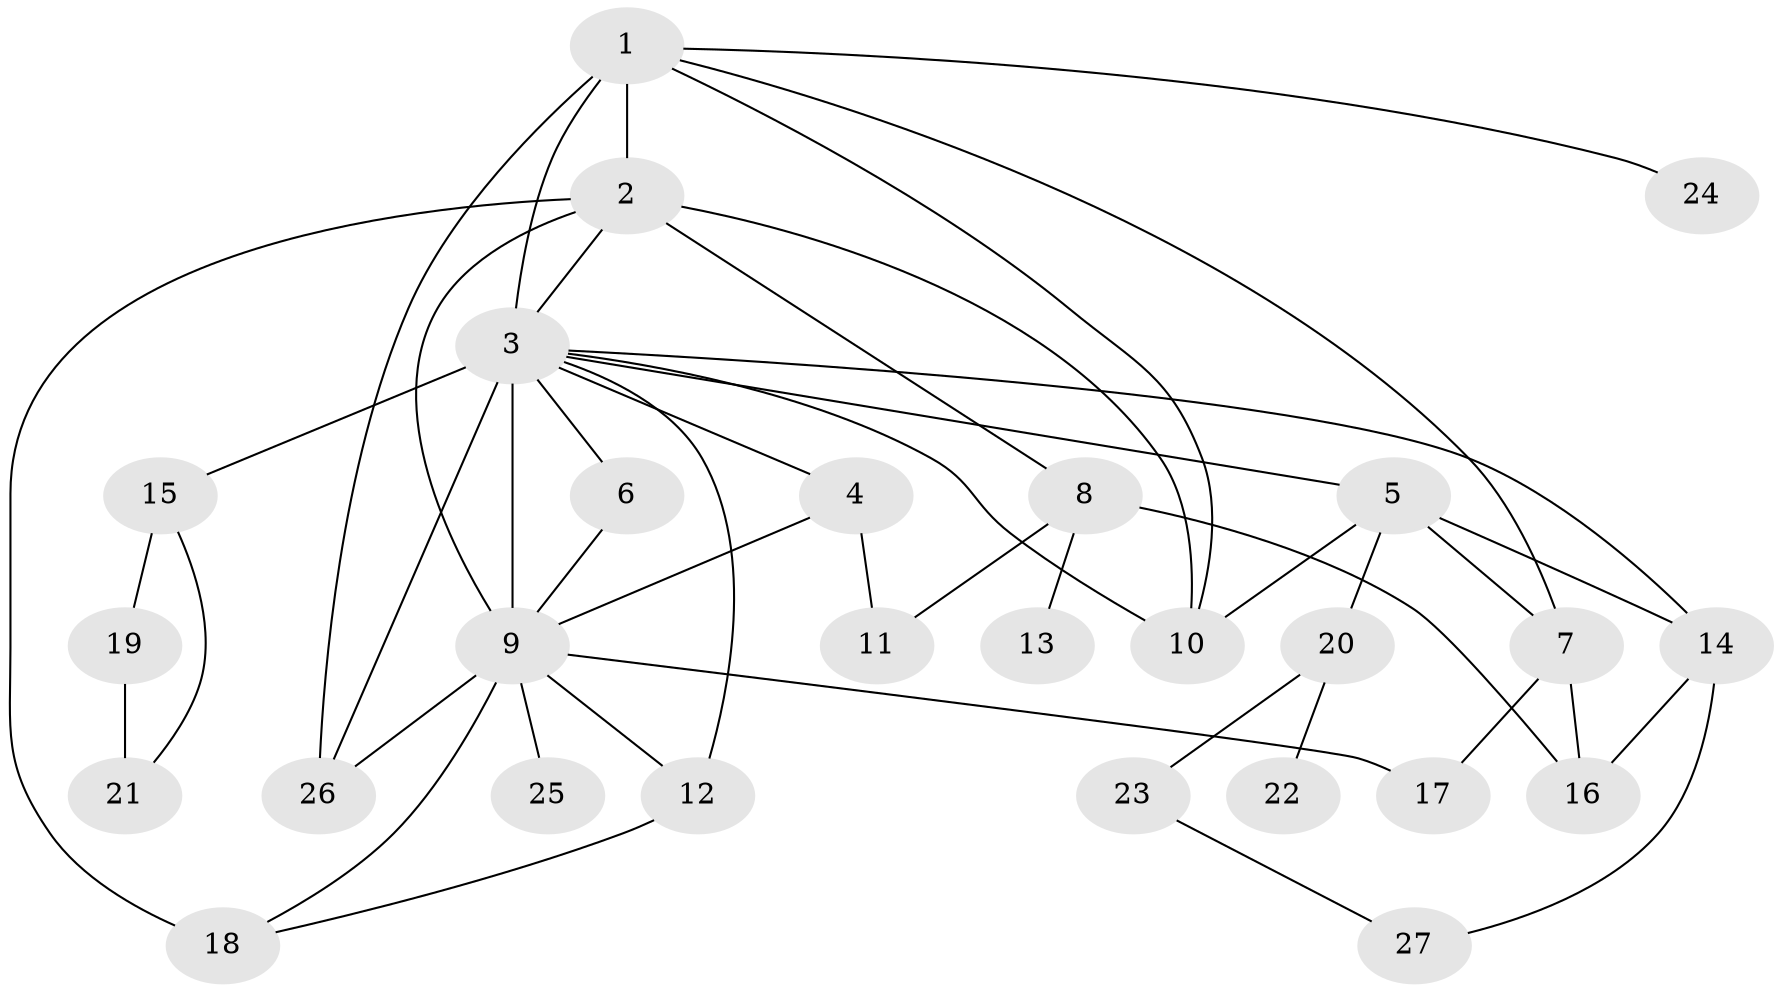 // original degree distribution, {9: 0.022727272727272728, 34: 0.011363636363636364, 1: 0.4659090909090909, 4: 0.056818181818181816, 6: 0.03409090909090909, 3: 0.13636363636363635, 8: 0.011363636363636364, 5: 0.07954545454545454, 2: 0.18181818181818182}
// Generated by graph-tools (version 1.1) at 2025/50/03/04/25 22:50:09]
// undirected, 27 vertices, 46 edges
graph export_dot {
  node [color=gray90,style=filled];
  1;
  2;
  3;
  4;
  5;
  6;
  7;
  8;
  9;
  10;
  11;
  12;
  13;
  14;
  15;
  16;
  17;
  18;
  19;
  20;
  21;
  22;
  23;
  24;
  25;
  26;
  27;
  1 -- 2 [weight=1.0];
  1 -- 3 [weight=3.0];
  1 -- 7 [weight=1.0];
  1 -- 10 [weight=2.0];
  1 -- 24 [weight=1.0];
  1 -- 26 [weight=1.0];
  2 -- 3 [weight=1.0];
  2 -- 8 [weight=1.0];
  2 -- 9 [weight=1.0];
  2 -- 10 [weight=1.0];
  2 -- 18 [weight=2.0];
  3 -- 4 [weight=2.0];
  3 -- 5 [weight=1.0];
  3 -- 6 [weight=1.0];
  3 -- 9 [weight=12.0];
  3 -- 10 [weight=1.0];
  3 -- 12 [weight=1.0];
  3 -- 14 [weight=1.0];
  3 -- 15 [weight=2.0];
  3 -- 26 [weight=1.0];
  4 -- 9 [weight=1.0];
  4 -- 11 [weight=1.0];
  5 -- 7 [weight=2.0];
  5 -- 10 [weight=1.0];
  5 -- 14 [weight=1.0];
  5 -- 20 [weight=1.0];
  6 -- 9 [weight=1.0];
  7 -- 16 [weight=3.0];
  7 -- 17 [weight=1.0];
  8 -- 11 [weight=1.0];
  8 -- 13 [weight=1.0];
  8 -- 16 [weight=1.0];
  9 -- 12 [weight=1.0];
  9 -- 17 [weight=1.0];
  9 -- 18 [weight=1.0];
  9 -- 25 [weight=1.0];
  9 -- 26 [weight=1.0];
  12 -- 18 [weight=1.0];
  14 -- 16 [weight=1.0];
  14 -- 27 [weight=1.0];
  15 -- 19 [weight=1.0];
  15 -- 21 [weight=1.0];
  19 -- 21 [weight=2.0];
  20 -- 22 [weight=1.0];
  20 -- 23 [weight=1.0];
  23 -- 27 [weight=1.0];
}
